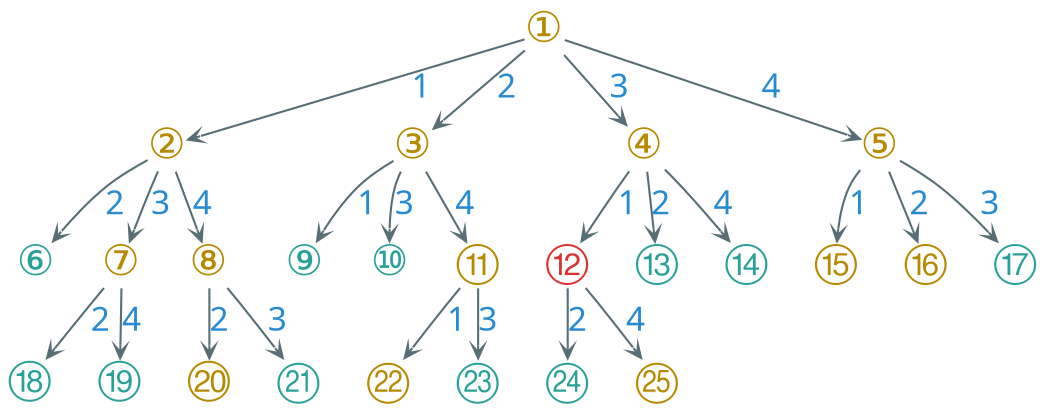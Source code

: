 digraph g {
    bgcolor=transparent
    rankdir=TB
    graph [nodesep=0.3, ranksep=0.2]
    node [shape=plain, color="#586e75", fontcolor="#b58900", fontsize=20, fontname="LXGWWenKai"]
    edge [arrowhead=vee, color="#586e75", fontcolor="#268bd2", fontsize=16, fontname="LXGWWenKai" arrowsize=0.6]

    ① -> ② [label="1"]
    ① -> ③ [label="2"]
    ① -> ④ [label="3"]
    ① -> ⑤ [label="4"]

    node [fontcolor="#2aa198"]

    ② -> ⑥ [label="2"]

    node [fontcolor="#b58900"]

    ② -> ⑦ [label="3"]

    ② -> ⑧ [label="4"]

    node [fontcolor="#2aa198"]

    ③ -> ⑨ [label="1"]
    ③ -> ⑩ [label="3"]

    node [fontcolor="#b58900"]
    
    ③ -> ⑪ [label="4"]

    node [fontcolor="#dc322f"]

    ④ -> ⑫ [label="1"]

    node [fontcolor="#2aa198"]

    ④ -> ⑬ [label="2"]
    ④ -> ⑭ [label="4"]

    node [fontcolor="#b58900"]

    ⑤ -> ⑮ [label="1"]
    ⑤ -> ⑯ [label="2"]

    node [fontcolor="#2aa198"]

    ⑤ -> ⑰ [label="3"]
    ⑦ -> ⑱ [label="2"]
    ⑦ -> ⑲ [label="4"]

    node [fontcolor="#b58900"]

    ⑧ -> ⑳ [label="2"]

    node [fontcolor="#2aa198"]

    ⑧ -> ㉑ [label="3"]

    node [fontcolor="#b58900"]

    ⑪ -> ㉒ [label="1"]

    node [fontcolor="#2aa198"]

    ⑪ -> ㉓ [label="3"]
    ⑫ -> ㉔ [label="2"]

    node [fontcolor="#b58900"]

    ⑫ -> ㉕ [label="4"]
}
